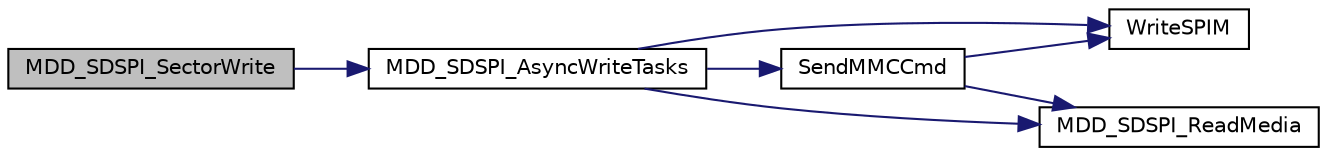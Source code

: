digraph "MDD_SDSPI_SectorWrite"
{
  edge [fontname="Helvetica",fontsize="10",labelfontname="Helvetica",labelfontsize="10"];
  node [fontname="Helvetica",fontsize="10",shape=record];
  rankdir="LR";
  Node1 [label="MDD_SDSPI_SectorWrite",height=0.2,width=0.4,color="black", fillcolor="grey75", style="filled", fontcolor="black"];
  Node1 -> Node2 [color="midnightblue",fontsize="10",style="solid"];
  Node2 [label="MDD_SDSPI_AsyncWriteTasks",height=0.2,width=0.4,color="black", fillcolor="white", style="filled",URL="$_s_d-_s_p_i_8c.html#a020ed7ef9ebcf7dce1002ef668c2a32e"];
  Node2 -> Node3 [color="midnightblue",fontsize="10",style="solid"];
  Node3 [label="SendMMCCmd",height=0.2,width=0.4,color="black", fillcolor="white", style="filled",URL="$_s_d-_s_p_i_8c.html#a88d057eb424e5ae206be5465387b2e0a"];
  Node3 -> Node4 [color="midnightblue",fontsize="10",style="solid"];
  Node4 [label="WriteSPIM",height=0.2,width=0.4,color="black", fillcolor="white", style="filled",URL="$_s_d-_s_p_i_8c.html#ab4e7f228a81fb435b37e82b99fb27bb5"];
  Node3 -> Node5 [color="midnightblue",fontsize="10",style="solid"];
  Node5 [label="MDD_SDSPI_ReadMedia",height=0.2,width=0.4,color="black", fillcolor="white", style="filled",URL="$_s_d-_s_p_i_8c.html#a4990e32f9f0abd51bb486f148ab98875"];
  Node2 -> Node4 [color="midnightblue",fontsize="10",style="solid"];
  Node2 -> Node5 [color="midnightblue",fontsize="10",style="solid"];
}
